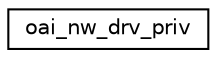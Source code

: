 digraph "Graphical Class Hierarchy"
{
 // LATEX_PDF_SIZE
  edge [fontname="Helvetica",fontsize="10",labelfontname="Helvetica",labelfontsize="10"];
  node [fontname="Helvetica",fontsize="10",shape=record];
  rankdir="LR";
  Node0 [label="oai_nw_drv_priv",height=0.2,width=0.4,color="black", fillcolor="white", style="filled",URL="$structoai__nw__drv__priv.html",tooltip=" "];
}
